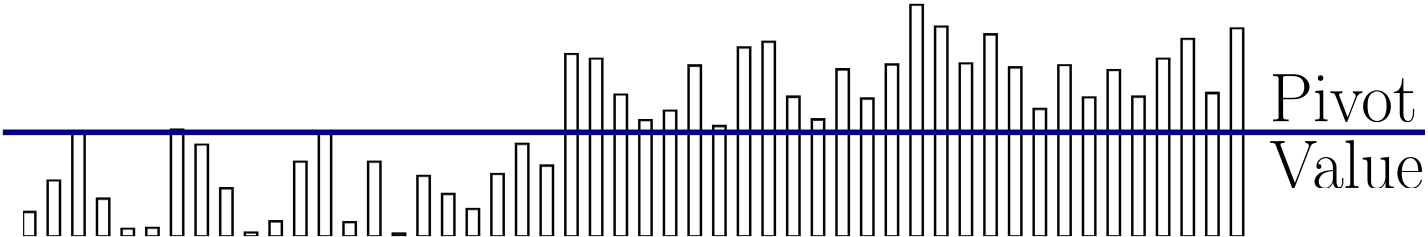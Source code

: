 <?xml version="1.0"?>
<!DOCTYPE ipe SYSTEM "ipe.dtd">
<ipe version="70212" creator="Ipe 7.2.12">
<info created="D:20190929205219" modified="D:20190929205219"/>
<bitmap id="1" width="1000" height="250" BitsPerComponent="8" ColorSpace="DeviceGrayAlpha" Filter="FlateDecode" length="1358" alphaLength="1245" encoding="base64">
eNrt3bFqFFEYhuHtvQhBsPcKLG28AAULCy0j9jY2XoSVYCPaWygJabQR7MQL0DSWglgrwhcw
RCTsnp055z/PW36oO4znYQYWks1GkiRJkiRJkiRJ+qvPyZ2Q6vYruRMS55I4l8S5JM4lcS6J
c0mcS5xzLnEuiXNJnEviXBLnkjiXxLnEOecS55I4l8S5JM4lcS6pvfPXyd2R6jr3jJc4r9aP
5DSI87nugcQ55xLnnEuccy5xzrnUi/ObiXOprvMqPjgX55xLnHMucc65xPn+epM4F+d1nc/2
XiJxzrnW72ninHPN9VzlnHNxzjnn4pxzzsU555yLc86l7XucOOdccz27OedcnHPOuTjnnHNx
zjnn4pxzzsU55xqhD4lzzjmf6xnKOeecc8455+Kcc87FOeeca/3/85PE+fjOvyXOOa9gi/P5
3kvEOR+ci3POOeecc84559y1nHacOBfnfV/Lw7TNtfR0/zjXmraupV6dtza9yzX/TJxrNOe7
nKvZnC9x7znnnPP9bHcT5+K8rvO1bHGu6s6vJ84557yu89af25Pzf32fx7k4r+V8iXvKOeec
cy7OOedcnHPOuTjnnHNxzjnn4pxzzsU555xzzjnnnHPOOefinHPOxTnnnItzzjkX55xzLs45
51ycc84555xzzjnnnHMuzjnnXJxzzrk455xzcc455+Kcc87FOefnt0uJc845r+u899/vrGWc
f0qcc666znvyxjnnqu/8cuL87J+7lzhXBee9P/NaX/O71Os1i/PenN9KIznvaRPnIzjv3Qzn
4pxzzsU555yLc84555xzzjnnnHPOxTnnnItzzjkX58xwLs4551ycj2bmUeJcnNd1PuImzv/0
MXHOueo6X8sl55yLcxvnnHNu45xzzm3inHPOxTnnnItzzjkX55xzLs43myuJS87V1tar5PnL
ueo6957NuTjnnHNxzjnn4tzGuTi3ca6+nd9IHHGuus5tnItzG+fi3DaX88NELOe2us69W3Bu
41yc2zjfti+Jcxvn53ufRnde5T3C2bXtw3lrH5xzbuOcc85tnHPu7No459xm45xzG+ecc27j
nHPObZxzzrmNc845t3HOOec2zus6f5I4t1V1/j3N7NzPXrRVd76EQc5tnHPOuY1zzjm3cc45
5zbOOefcxjnnnNs459zZtXHOuc3GOec2zjnn3MY555zbOOeccxvnnHNu45xzzm2cc+7s2jjn
3GbjnHMb5/WcH6VtPuNF4tzGed/Od/mM3n9+nbNr45xzm41zzm2cc96X8zvJ2bVxXte5zcY5
5zYb55zbbJxzbuOcc85tnHPOuY1zzjm3cc455zbOKzs/Ts6kjfO6zp0/G+djOH+bOLdxXtd5
63tqs3HOuc3GOec2G+ec2zg/7WvinHNbXee9G+TcZuOcc5uNc85tnHPOuY1zzjm3cc455zbO
OXf+bJyf3Q4S5zZbXedLOOLcxjnnnNs455xzG+ecc27jnHObjfPxnD9InNs4r+u89d+12Tjn
3GbjnHObjXPObZz/b7ufOOfcVtf5Wt8pcW6zcc65zcY55zbOOefcxjnnnNs455xzG+ecO382
zjm32Tjn3GbjnHObjfN1nL9Mzp+N87rObTbOObfZ9rndTpxzbrNxzrnNxrnNxjnnNhvnnNts
nHNus3HOuc3GOec2G+ec22ycc26zre/8IHFus9V1vsu/9yxxbrPVdd7759psnHNus3HOuc3G
Oec2G+ec22wXsXCYOLfZamwnqaI3zm22+t44t9k4t9lsnNtstotvzxPnNput9XY1uS+2qt93
Sxq239iE+/F42u3dzU4jMRCF0bz/87IjNEiw8aKF0riwq6rPt7zSTHqCTzLhL4+HJEmSJEmS
FNbnkHtD4lwS55I4l8S5JM4lcS6Jc4lzziXOJXEuiXNJnEviXBLnkjiXOOdc4lwS55I4l8S5
JM4lcS7pmnP2Jc4lce61i8Q55xLnnEuccy5xzrnEOefi/PVzfwxxLvV03sUH5+Kcc4lzziXO
OZc43++Xc3HOucQ551L214iccy7OOZc451zinHOJc87FOeecq2rH94k6UvwsKOecK58tzjkX
55xzLs4551yccy5xzrnEOeeq8DHnnHNxzjnn4pxzzsU555yLc845F1uc3+/xSpzzwbk455xz
zjnnnHPOXQvn4vw+15L9fdI5F+c/nb1fOeecc36tj6GMzqNNz1xz9L+Xc62yNXOuOOdcnFdx
fvbagHNx3sv5Llucq7vz6M8LcC7O8zmPvt1Mzlfcp5xzzjnn4pxzzsU555yLc845F+eccy7O
OedcnHPOOeecc84555xzLs4551ycc865OOecc3HOOefinHPOxTnnnHPOOeecc8455+Kcc87F
Oeeci3POORfnnHMuzjnnXJxzzjnnnN/R+dsQ55xz3tP5inOg/M4zeeOcc3HOOeeq7/x9iPPf
33uZc1V1nv05L/qaM23ivILzFc95nIvzvc6zm+FcnHPOuTjnnHNxzjnnnHPOOeecc865OOec
c3HOOefinBnOxTnnnIvzamYyfQ8u55xzbiOF87/8fZxzLs4551ycc865OOeSc3Fu45xzzm2c
c8455+Kcc87FOeeci/Pr1/Ic4pJz5XjO8/zLuTi3cS7ObZyLcxvn4tzGOeec2zjnfH6r+LtU
bOLcxrk4t3Euzm2cXzun4tzGuTi3cc65zcZ5p8cXZ9f2H86jfXDOuY1zzjm3cc65s2vjnHOb
jXPObZxzzrmNc845t3HOOec2zjnn3MY555zbOOfc2bVxXtf5q9fn7NqqOl9hkHMb55xzbuOc
c85tnHPOuY1zzjm3cc455zbOOXd2bZxzbrNxzrmNc845t3HOOec2zjnn3MY555zbOOeccxvn
nHNu45xzm41zzm2cc865jfN6zmduY9fjAec2zjl3dm2cc26zcc65jXPOczo/hpxdG+c9ndts
nHNus3HOuc3GOec2zjnn3MY555zbOOeccxvnnHNu47yzc+fPxjnnNhvnOZxH36c2G+ec22yc
c26zcc65jXPOObfdx3l2g5zbbJxzbrNxzrmNc845t3HOOec2zjnn3MY5586fjXPObba7OT/7
3eWc22y9nK9wxLmNc845t3HOOec2zjnn3MY5586kjfN6zl/9GoHzZ+O8rvPoP2uzcc65zcY5
5zYb55zbOI/4fBPnnNvqOt/1NSXObTbOObfZOOfcxjnnnNs455xzG+ecc27jnHPnz8Y55zYb
55zbbJxzbrNxvse5zcY55zYb55zbbFNmTn7mjHPObc2cL/j/Aec2G+ec22ycc26zcc65zcY5
5zbOOefcxjnnnNs459y5snHOuc3GecxtHBPf18e5jfMazpfcV5zbOOfcZuOcc5uNc85tNs45
t9k459xm2+i8izfObZz398a5jXPObTbOObfZOOfcZuP8vo8vNhvn67bnkPvFxrnNZuPcZrNx
brPZQp1/AaX1VYY=
</bitmap>
<ipestyle name="basic">
<symbol name="arrow/arc(spx)">
<path stroke="sym-stroke" fill="sym-stroke" pen="sym-pen">
0 0 m
-1 0.333 l
-1 -0.333 l
h
</path>
</symbol>
<symbol name="arrow/farc(spx)">
<path stroke="sym-stroke" fill="white" pen="sym-pen">
0 0 m
-1 0.333 l
-1 -0.333 l
h
</path>
</symbol>
<symbol name="arrow/ptarc(spx)">
<path stroke="sym-stroke" fill="sym-stroke" pen="sym-pen">
0 0 m
-1 0.333 l
-0.8 0 l
-1 -0.333 l
h
</path>
</symbol>
<symbol name="arrow/fptarc(spx)">
<path stroke="sym-stroke" fill="white" pen="sym-pen">
0 0 m
-1 0.333 l
-0.8 0 l
-1 -0.333 l
h
</path>
</symbol>
<symbol name="mark/circle(sx)" transformations="translations">
<path fill="sym-stroke">
0.6 0 0 0.6 0 0 e
0.4 0 0 0.4 0 0 e
</path>
</symbol>
<symbol name="mark/disk(sx)" transformations="translations">
<path fill="sym-stroke">
0.6 0 0 0.6 0 0 e
</path>
</symbol>
<symbol name="mark/fdisk(sfx)" transformations="translations">
<group>
<path fill="sym-fill">
0.5 0 0 0.5 0 0 e
</path>
<path fill="sym-stroke" fillrule="eofill">
0.6 0 0 0.6 0 0 e
0.4 0 0 0.4 0 0 e
</path>
</group>
</symbol>
<symbol name="mark/box(sx)" transformations="translations">
<path fill="sym-stroke" fillrule="eofill">
-0.6 -0.6 m
0.6 -0.6 l
0.6 0.6 l
-0.6 0.6 l
h
-0.4 -0.4 m
0.4 -0.4 l
0.4 0.4 l
-0.4 0.4 l
h
</path>
</symbol>
<symbol name="mark/square(sx)" transformations="translations">
<path fill="sym-stroke">
-0.6 -0.6 m
0.6 -0.6 l
0.6 0.6 l
-0.6 0.6 l
h
</path>
</symbol>
<symbol name="mark/fsquare(sfx)" transformations="translations">
<group>
<path fill="sym-fill">
-0.5 -0.5 m
0.5 -0.5 l
0.5 0.5 l
-0.5 0.5 l
h
</path>
<path fill="sym-stroke" fillrule="eofill">
-0.6 -0.6 m
0.6 -0.6 l
0.6 0.6 l
-0.6 0.6 l
h
-0.4 -0.4 m
0.4 -0.4 l
0.4 0.4 l
-0.4 0.4 l
h
</path>
</group>
</symbol>
<symbol name="mark/cross(sx)" transformations="translations">
<group>
<path fill="sym-stroke">
-0.43 -0.57 m
0.57 0.43 l
0.43 0.57 l
-0.57 -0.43 l
h
</path>
<path fill="sym-stroke">
-0.43 0.57 m
0.57 -0.43 l
0.43 -0.57 l
-0.57 0.43 l
h
</path>
</group>
</symbol>
<symbol name="arrow/fnormal(spx)">
<path stroke="sym-stroke" fill="white" pen="sym-pen">
0 0 m
-1 0.333 l
-1 -0.333 l
h
</path>
</symbol>
<symbol name="arrow/pointed(spx)">
<path stroke="sym-stroke" fill="sym-stroke" pen="sym-pen">
0 0 m
-1 0.333 l
-0.8 0 l
-1 -0.333 l
h
</path>
</symbol>
<symbol name="arrow/fpointed(spx)">
<path stroke="sym-stroke" fill="white" pen="sym-pen">
0 0 m
-1 0.333 l
-0.8 0 l
-1 -0.333 l
h
</path>
</symbol>
<symbol name="arrow/linear(spx)">
<path stroke="sym-stroke" pen="sym-pen">
-1 0.333 m
0 0 l
-1 -0.333 l
</path>
</symbol>
<symbol name="arrow/fdouble(spx)">
<path stroke="sym-stroke" fill="white" pen="sym-pen">
0 0 m
-1 0.333 l
-1 -0.333 l
h
-1 0 m
-2 0.333 l
-2 -0.333 l
h
</path>
</symbol>
<symbol name="arrow/double(spx)">
<path stroke="sym-stroke" fill="sym-stroke" pen="sym-pen">
0 0 m
-1 0.333 l
-1 -0.333 l
h
-1 0 m
-2 0.333 l
-2 -0.333 l
h
</path>
</symbol>
<pen name="heavier" value="0.8"/>
<pen name="fat" value="1.2"/>
<pen name="ultrafat" value="2"/>
<symbolsize name="large" value="5"/>
<symbolsize name="small" value="2"/>
<symbolsize name="tiny" value="1.1"/>
<arrowsize name="large" value="10"/>
<arrowsize name="small" value="5"/>
<arrowsize name="tiny" value="3"/>
<color name="red" value="1 0 0"/>
<color name="green" value="0 1 0"/>
<color name="blue" value="0 0 1"/>
<color name="yellow" value="1 1 0"/>
<color name="orange" value="1 0.647 0"/>
<color name="gold" value="1 0.843 0"/>
<color name="purple" value="0.627 0.125 0.941"/>
<color name="gray" value="0.745"/>
<color name="brown" value="0.647 0.165 0.165"/>
<color name="navy" value="0 0 0.502"/>
<color name="pink" value="1 0.753 0.796"/>
<color name="seagreen" value="0.18 0.545 0.341"/>
<color name="turquoise" value="0.251 0.878 0.816"/>
<color name="violet" value="0.933 0.51 0.933"/>
<color name="darkblue" value="0 0 0.545"/>
<color name="darkcyan" value="0 0.545 0.545"/>
<color name="darkgray" value="0.663"/>
<color name="darkgreen" value="0 0.392 0"/>
<color name="darkmagenta" value="0.545 0 0.545"/>
<color name="darkorange" value="1 0.549 0"/>
<color name="darkred" value="0.545 0 0"/>
<color name="lightblue" value="0.678 0.847 0.902"/>
<color name="lightcyan" value="0.878 1 1"/>
<color name="lightgray" value="0.827"/>
<color name="lightgreen" value="0.565 0.933 0.565"/>
<color name="lightyellow" value="1 1 0.878"/>
<dashstyle name="dashed" value="[4] 0"/>
<dashstyle name="dotted" value="[1 3] 0"/>
<dashstyle name="dash dotted" value="[4 2 1 2] 0"/>
<dashstyle name="dash dot dotted" value="[4 2 1 2 1 2] 0"/>
<textsize name="large" value="\large"/>
<textsize name="Large" value="\Large"/>
<textsize name="LARGE" value="\LARGE"/>
<textsize name="huge" value="\huge"/>
<textsize name="Huge" value="\Huge"/>
<textsize name="small" value="\small"/>
<textsize name="footnote" value="\footnotesize"/>
<textsize name="tiny" value="\tiny"/>
<textstyle name="center" begin="\begin{center}" end="\end{center}"/>
<textstyle name="itemize" begin="\begin{itemize}" end="\end{itemize}"/>
<textstyle name="item" begin="\begin{itemize}\item{}" end="\end{itemize}"/>
<gridsize name="4 pts" value="4"/>
<gridsize name="8 pts (~3 mm)" value="8"/>
<gridsize name="16 pts (~6 mm)" value="16"/>
<gridsize name="32 pts (~12 mm)" value="32"/>
<gridsize name="10 pts (~3.5 mm)" value="10"/>
<gridsize name="20 pts (~7 mm)" value="20"/>
<gridsize name="14 pts (~5 mm)" value="14"/>
<gridsize name="28 pts (~10 mm)" value="28"/>
<gridsize name="56 pts (~20 mm)" value="56"/>
<anglesize name="90 deg" value="90"/>
<anglesize name="60 deg" value="60"/>
<anglesize name="45 deg" value="45"/>
<anglesize name="30 deg" value="30"/>
<anglesize name="22.5 deg" value="22.5"/>
<opacity name="10%" value="0.1"/>
<opacity name="30%" value="0.3"/>
<opacity name="50%" value="0.5"/>
<opacity name="75%" value="0.75"/>
<tiling name="falling" angle="-60" step="4" width="1"/>
<tiling name="rising" angle="30" step="4" width="1"/>
</ipestyle>
<page>
<layer name="alpha"/>
<view layers="alpha" active="alpha"/>
<image layer="alpha" matrix="0.745736 0 0 0.571548 7.28712 292.512" rect="0 346.625 595 495.375" bitmap="1"/>
<text matrix="1 0 0 1 -20 -28" transformations="translations" pos="476 560" stroke="black" type="label" width="53.273" height="16.934" depth="0" valign="baseline" size="Huge">Pivot</text>
<text matrix="1 0 0 1 -28 -32" transformations="translations" pos="484 540" stroke="black" type="label" width="55.534" height="17.213" depth="0" valign="baseline" size="Huge">Value</text>
<path stroke="navy" pen="ultrafat">
0 528 m
512 528 l
</path>
</page>
</ipe>

